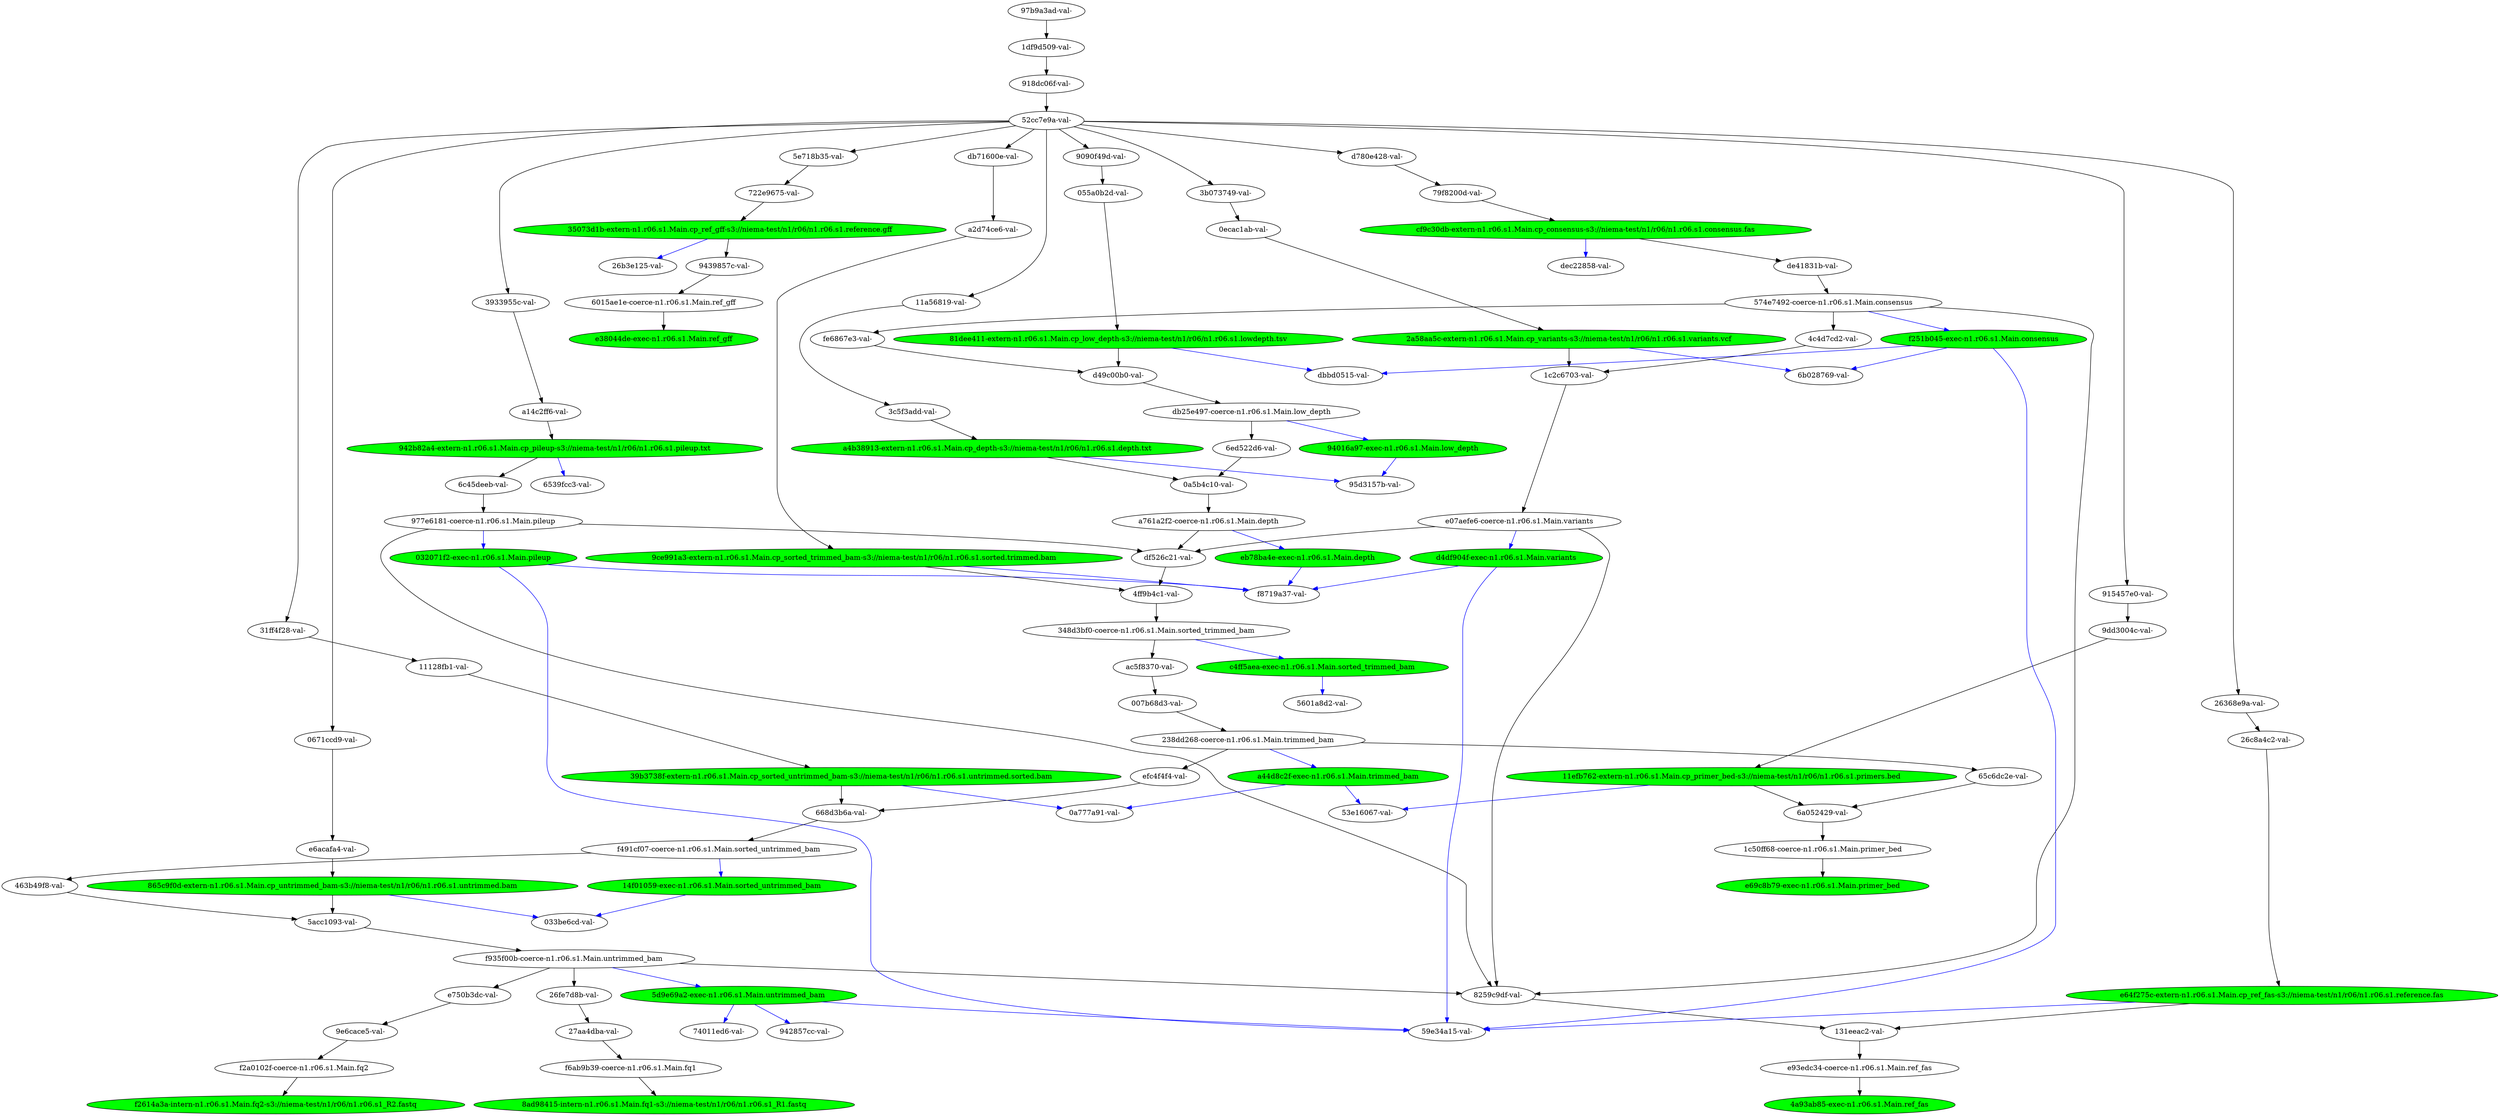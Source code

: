strict digraph "reflow flowgraph sha256:f32a6690681f58aa4a0a7209ab2f254f59ddc4cff2bf8632d2e6a0a38f74bbcb" {
// Node definitions.
"007b68d3-val-";
"032071f2-exec-n1.r06.s1.Main.pileup" [
fillcolor=green
style=filled
];
"033be6cd-val-";
"055a0b2d-val-";
"0671ccd9-val-";
"0a5b4c10-val-";
"0a777a91-val-";
"0ecac1ab-val-";
"11128fb1-val-";
"11a56819-val-";
"11efb762-extern-n1.r06.s1.Main.cp_primer_bed-s3://niema-test/n1/r06/n1.r06.s1.primers.bed" [
fillcolor=green
style=filled
];
"131eeac2-val-";
"14f01059-exec-n1.r06.s1.Main.sorted_untrimmed_bam" [
fillcolor=green
style=filled
];
"1c2c6703-val-";
"1c50ff68-coerce-n1.r06.s1.Main.primer_bed";
"1df9d509-val-";
"238dd268-coerce-n1.r06.s1.Main.trimmed_bam";
"26368e9a-val-";
"26b3e125-val-";
"26c8a4c2-val-";
"26fe7d8b-val-";
"27aa4dba-val-";
"2a58aa5c-extern-n1.r06.s1.Main.cp_variants-s3://niema-test/n1/r06/n1.r06.s1.variants.vcf" [
fillcolor=green
style=filled
];
"31ff4f28-val-";
"348d3bf0-coerce-n1.r06.s1.Main.sorted_trimmed_bam";
"35073d1b-extern-n1.r06.s1.Main.cp_ref_gff-s3://niema-test/n1/r06/n1.r06.s1.reference.gff" [
fillcolor=green
style=filled
];
"3933955c-val-";
"39b3738f-extern-n1.r06.s1.Main.cp_sorted_untrimmed_bam-s3://niema-test/n1/r06/n1.r06.s1.untrimmed.sorted.bam" [
fillcolor=green
style=filled
];
"3b073749-val-";
"3c5f3add-val-";
"463b49f8-val-";
"4a93ab85-exec-n1.r06.s1.Main.ref_fas" [
fillcolor=green
style=filled
];
"4c4d7cd2-val-";
"4ff9b4c1-val-";
"52cc7e9a-val-";
"53e16067-val-";
"5601a8d2-val-";
"574e7492-coerce-n1.r06.s1.Main.consensus";
"59e34a15-val-";
"5acc1093-val-";
"5d9e69a2-exec-n1.r06.s1.Main.untrimmed_bam" [
fillcolor=green
style=filled
];
"5e718b35-val-";
"6015ae1e-coerce-n1.r06.s1.Main.ref_gff";
"6539fcc3-val-";
"65c6dc2e-val-";
"668d3b6a-val-";
"6a052429-val-";
"6b028769-val-";
"6c45deeb-val-";
"6ed522d6-val-";
"722e9675-val-";
"74011ed6-val-";
"79f8200d-val-";
"81dee411-extern-n1.r06.s1.Main.cp_low_depth-s3://niema-test/n1/r06/n1.r06.s1.lowdepth.tsv" [
fillcolor=green
style=filled
];
"8259c9df-val-";
"865c9f0d-extern-n1.r06.s1.Main.cp_untrimmed_bam-s3://niema-test/n1/r06/n1.r06.s1.untrimmed.bam" [
fillcolor=green
style=filled
];
"8ad98415-intern-n1.r06.s1.Main.fq1-s3://niema-test/n1/r06/n1.r06.s1_R1.fastq" [
fillcolor=green
style=filled
];
"9090f49d-val-";
"915457e0-val-";
"918dc06f-val-";
"94016a97-exec-n1.r06.s1.Main.low_depth" [
fillcolor=green
style=filled
];
"942857cc-val-";
"942b82a4-extern-n1.r06.s1.Main.cp_pileup-s3://niema-test/n1/r06/n1.r06.s1.pileup.txt" [
fillcolor=green
style=filled
];
"9439857c-val-";
"95d3157b-val-";
"977e6181-coerce-n1.r06.s1.Main.pileup";
"97b9a3ad-val-";
"9ce991a3-extern-n1.r06.s1.Main.cp_sorted_trimmed_bam-s3://niema-test/n1/r06/n1.r06.s1.sorted.trimmed.bam" [
fillcolor=green
style=filled
];
"9dd3004c-val-";
"9e6cace5-val-";
"a14c2ff6-val-";
"a2d74ce6-val-";
"a44d8c2f-exec-n1.r06.s1.Main.trimmed_bam" [
fillcolor=green
style=filled
];
"a4b38913-extern-n1.r06.s1.Main.cp_depth-s3://niema-test/n1/r06/n1.r06.s1.depth.txt" [
fillcolor=green
style=filled
];
"a761a2f2-coerce-n1.r06.s1.Main.depth";
"ac5f8370-val-";
"c4ff5aea-exec-n1.r06.s1.Main.sorted_trimmed_bam" [
fillcolor=green
style=filled
];
"cf9c30db-extern-n1.r06.s1.Main.cp_consensus-s3://niema-test/n1/r06/n1.r06.s1.consensus.fas" [
fillcolor=green
style=filled
];
"d49c00b0-val-";
"d4df904f-exec-n1.r06.s1.Main.variants" [
fillcolor=green
style=filled
];
"d780e428-val-";
"db25e497-coerce-n1.r06.s1.Main.low_depth";
"db71600e-val-";
"dbbd0515-val-";
"de41831b-val-";
"dec22858-val-";
"df526c21-val-";
"e07aefe6-coerce-n1.r06.s1.Main.variants";
"e38044de-exec-n1.r06.s1.Main.ref_gff" [
fillcolor=green
style=filled
];
"e64f275c-extern-n1.r06.s1.Main.cp_ref_fas-s3://niema-test/n1/r06/n1.r06.s1.reference.fas" [
fillcolor=green
style=filled
];
"e69c8b79-exec-n1.r06.s1.Main.primer_bed" [
fillcolor=green
style=filled
];
"e6acafa4-val-";
"e750b3dc-val-";
"e93edc34-coerce-n1.r06.s1.Main.ref_fas";
"eb78ba4e-exec-n1.r06.s1.Main.depth" [
fillcolor=green
style=filled
];
"efc4f4f4-val-";
"f251b045-exec-n1.r06.s1.Main.consensus" [
fillcolor=green
style=filled
];
"f2614a3a-intern-n1.r06.s1.Main.fq2-s3://niema-test/n1/r06/n1.r06.s1_R2.fastq" [
fillcolor=green
style=filled
];
"f2a0102f-coerce-n1.r06.s1.Main.fq2";
"f491cf07-coerce-n1.r06.s1.Main.sorted_untrimmed_bam";
"f6ab9b39-coerce-n1.r06.s1.Main.fq1";
"f8719a37-val-";
"f935f00b-coerce-n1.r06.s1.Main.untrimmed_bam";
"fe6867e3-val-";

// Edge definitions.
"007b68d3-val-" -> "238dd268-coerce-n1.r06.s1.Main.trimmed_bam" [dynamic=false];
"032071f2-exec-n1.r06.s1.Main.pileup" -> "59e34a15-val-" [
dynamic=true
color=blue
];
"032071f2-exec-n1.r06.s1.Main.pileup" -> "f8719a37-val-" [
dynamic=true
color=blue
];
"055a0b2d-val-" -> "81dee411-extern-n1.r06.s1.Main.cp_low_depth-s3://niema-test/n1/r06/n1.r06.s1.lowdepth.tsv" [dynamic=false];
"0671ccd9-val-" -> "e6acafa4-val-" [dynamic=false];
"0a5b4c10-val-" -> "a761a2f2-coerce-n1.r06.s1.Main.depth" [dynamic=false];
"0ecac1ab-val-" -> "2a58aa5c-extern-n1.r06.s1.Main.cp_variants-s3://niema-test/n1/r06/n1.r06.s1.variants.vcf" [dynamic=false];
"11128fb1-val-" -> "39b3738f-extern-n1.r06.s1.Main.cp_sorted_untrimmed_bam-s3://niema-test/n1/r06/n1.r06.s1.untrimmed.sorted.bam" [dynamic=false];
"11a56819-val-" -> "3c5f3add-val-" [dynamic=false];
"11efb762-extern-n1.r06.s1.Main.cp_primer_bed-s3://niema-test/n1/r06/n1.r06.s1.primers.bed" -> "53e16067-val-" [
dynamic=true
color=blue
];
"11efb762-extern-n1.r06.s1.Main.cp_primer_bed-s3://niema-test/n1/r06/n1.r06.s1.primers.bed" -> "6a052429-val-" [dynamic=false];
"131eeac2-val-" -> "e93edc34-coerce-n1.r06.s1.Main.ref_fas" [dynamic=false];
"14f01059-exec-n1.r06.s1.Main.sorted_untrimmed_bam" -> "033be6cd-val-" [
dynamic=true
color=blue
];
"1c2c6703-val-" -> "e07aefe6-coerce-n1.r06.s1.Main.variants" [dynamic=false];
"1c50ff68-coerce-n1.r06.s1.Main.primer_bed" -> "e69c8b79-exec-n1.r06.s1.Main.primer_bed" [dynamic=false];
"1df9d509-val-" -> "918dc06f-val-" [dynamic=false];
"238dd268-coerce-n1.r06.s1.Main.trimmed_bam" -> "65c6dc2e-val-" [dynamic=false];
"238dd268-coerce-n1.r06.s1.Main.trimmed_bam" -> "a44d8c2f-exec-n1.r06.s1.Main.trimmed_bam" [
dynamic=true
color=blue
];
"238dd268-coerce-n1.r06.s1.Main.trimmed_bam" -> "efc4f4f4-val-" [dynamic=false];
"26368e9a-val-" -> "26c8a4c2-val-" [dynamic=false];
"26c8a4c2-val-" -> "e64f275c-extern-n1.r06.s1.Main.cp_ref_fas-s3://niema-test/n1/r06/n1.r06.s1.reference.fas" [dynamic=false];
"26fe7d8b-val-" -> "27aa4dba-val-" [dynamic=false];
"27aa4dba-val-" -> "f6ab9b39-coerce-n1.r06.s1.Main.fq1" [dynamic=false];
"2a58aa5c-extern-n1.r06.s1.Main.cp_variants-s3://niema-test/n1/r06/n1.r06.s1.variants.vcf" -> "1c2c6703-val-" [dynamic=false];
"2a58aa5c-extern-n1.r06.s1.Main.cp_variants-s3://niema-test/n1/r06/n1.r06.s1.variants.vcf" -> "6b028769-val-" [
dynamic=true
color=blue
];
"31ff4f28-val-" -> "11128fb1-val-" [dynamic=false];
"348d3bf0-coerce-n1.r06.s1.Main.sorted_trimmed_bam" -> "ac5f8370-val-" [dynamic=false];
"348d3bf0-coerce-n1.r06.s1.Main.sorted_trimmed_bam" -> "c4ff5aea-exec-n1.r06.s1.Main.sorted_trimmed_bam" [
dynamic=true
color=blue
];
"35073d1b-extern-n1.r06.s1.Main.cp_ref_gff-s3://niema-test/n1/r06/n1.r06.s1.reference.gff" -> "26b3e125-val-" [
dynamic=true
color=blue
];
"35073d1b-extern-n1.r06.s1.Main.cp_ref_gff-s3://niema-test/n1/r06/n1.r06.s1.reference.gff" -> "9439857c-val-" [dynamic=false];
"3933955c-val-" -> "a14c2ff6-val-" [dynamic=false];
"39b3738f-extern-n1.r06.s1.Main.cp_sorted_untrimmed_bam-s3://niema-test/n1/r06/n1.r06.s1.untrimmed.sorted.bam" -> "0a777a91-val-" [
dynamic=true
color=blue
];
"39b3738f-extern-n1.r06.s1.Main.cp_sorted_untrimmed_bam-s3://niema-test/n1/r06/n1.r06.s1.untrimmed.sorted.bam" -> "668d3b6a-val-" [dynamic=false];
"3b073749-val-" -> "0ecac1ab-val-" [dynamic=false];
"3c5f3add-val-" -> "a4b38913-extern-n1.r06.s1.Main.cp_depth-s3://niema-test/n1/r06/n1.r06.s1.depth.txt" [dynamic=false];
"463b49f8-val-" -> "5acc1093-val-" [dynamic=false];
"4c4d7cd2-val-" -> "1c2c6703-val-" [dynamic=false];
"4ff9b4c1-val-" -> "348d3bf0-coerce-n1.r06.s1.Main.sorted_trimmed_bam" [dynamic=false];
"52cc7e9a-val-" -> "0671ccd9-val-" [dynamic=false];
"52cc7e9a-val-" -> "11a56819-val-" [dynamic=false];
"52cc7e9a-val-" -> "26368e9a-val-" [dynamic=false];
"52cc7e9a-val-" -> "31ff4f28-val-" [dynamic=false];
"52cc7e9a-val-" -> "3933955c-val-" [dynamic=false];
"52cc7e9a-val-" -> "3b073749-val-" [dynamic=false];
"52cc7e9a-val-" -> "5e718b35-val-" [dynamic=false];
"52cc7e9a-val-" -> "9090f49d-val-" [dynamic=false];
"52cc7e9a-val-" -> "915457e0-val-" [dynamic=false];
"52cc7e9a-val-" -> "d780e428-val-" [dynamic=false];
"52cc7e9a-val-" -> "db71600e-val-" [dynamic=false];
"574e7492-coerce-n1.r06.s1.Main.consensus" -> "4c4d7cd2-val-" [dynamic=false];
"574e7492-coerce-n1.r06.s1.Main.consensus" -> "8259c9df-val-" [dynamic=false];
"574e7492-coerce-n1.r06.s1.Main.consensus" -> "f251b045-exec-n1.r06.s1.Main.consensus" [
dynamic=true
color=blue
];
"574e7492-coerce-n1.r06.s1.Main.consensus" -> "fe6867e3-val-" [dynamic=false];
"5acc1093-val-" -> "f935f00b-coerce-n1.r06.s1.Main.untrimmed_bam" [dynamic=false];
"5d9e69a2-exec-n1.r06.s1.Main.untrimmed_bam" -> "59e34a15-val-" [
dynamic=true
color=blue
];
"5d9e69a2-exec-n1.r06.s1.Main.untrimmed_bam" -> "74011ed6-val-" [
dynamic=true
color=blue
];
"5d9e69a2-exec-n1.r06.s1.Main.untrimmed_bam" -> "942857cc-val-" [
dynamic=true
color=blue
];
"5e718b35-val-" -> "722e9675-val-" [dynamic=false];
"6015ae1e-coerce-n1.r06.s1.Main.ref_gff" -> "e38044de-exec-n1.r06.s1.Main.ref_gff" [dynamic=false];
"65c6dc2e-val-" -> "6a052429-val-" [dynamic=false];
"668d3b6a-val-" -> "f491cf07-coerce-n1.r06.s1.Main.sorted_untrimmed_bam" [dynamic=false];
"6a052429-val-" -> "1c50ff68-coerce-n1.r06.s1.Main.primer_bed" [dynamic=false];
"6c45deeb-val-" -> "977e6181-coerce-n1.r06.s1.Main.pileup" [dynamic=false];
"6ed522d6-val-" -> "0a5b4c10-val-" [dynamic=false];
"722e9675-val-" -> "35073d1b-extern-n1.r06.s1.Main.cp_ref_gff-s3://niema-test/n1/r06/n1.r06.s1.reference.gff" [dynamic=false];
"79f8200d-val-" -> "cf9c30db-extern-n1.r06.s1.Main.cp_consensus-s3://niema-test/n1/r06/n1.r06.s1.consensus.fas" [dynamic=false];
"81dee411-extern-n1.r06.s1.Main.cp_low_depth-s3://niema-test/n1/r06/n1.r06.s1.lowdepth.tsv" -> "d49c00b0-val-" [dynamic=false];
"81dee411-extern-n1.r06.s1.Main.cp_low_depth-s3://niema-test/n1/r06/n1.r06.s1.lowdepth.tsv" -> "dbbd0515-val-" [
dynamic=true
color=blue
];
"8259c9df-val-" -> "131eeac2-val-" [dynamic=false];
"865c9f0d-extern-n1.r06.s1.Main.cp_untrimmed_bam-s3://niema-test/n1/r06/n1.r06.s1.untrimmed.bam" -> "033be6cd-val-" [
dynamic=true
color=blue
];
"865c9f0d-extern-n1.r06.s1.Main.cp_untrimmed_bam-s3://niema-test/n1/r06/n1.r06.s1.untrimmed.bam" -> "5acc1093-val-" [dynamic=false];
"9090f49d-val-" -> "055a0b2d-val-" [dynamic=false];
"915457e0-val-" -> "9dd3004c-val-" [dynamic=false];
"918dc06f-val-" -> "52cc7e9a-val-" [dynamic=false];
"94016a97-exec-n1.r06.s1.Main.low_depth" -> "95d3157b-val-" [
dynamic=true
color=blue
];
"942b82a4-extern-n1.r06.s1.Main.cp_pileup-s3://niema-test/n1/r06/n1.r06.s1.pileup.txt" -> "6539fcc3-val-" [
dynamic=true
color=blue
];
"942b82a4-extern-n1.r06.s1.Main.cp_pileup-s3://niema-test/n1/r06/n1.r06.s1.pileup.txt" -> "6c45deeb-val-" [dynamic=false];
"9439857c-val-" -> "6015ae1e-coerce-n1.r06.s1.Main.ref_gff" [dynamic=false];
"977e6181-coerce-n1.r06.s1.Main.pileup" -> "032071f2-exec-n1.r06.s1.Main.pileup" [
dynamic=true
color=blue
];
"977e6181-coerce-n1.r06.s1.Main.pileup" -> "8259c9df-val-" [dynamic=false];
"977e6181-coerce-n1.r06.s1.Main.pileup" -> "df526c21-val-" [dynamic=false];
"97b9a3ad-val-" -> "1df9d509-val-" [dynamic=false];
"9ce991a3-extern-n1.r06.s1.Main.cp_sorted_trimmed_bam-s3://niema-test/n1/r06/n1.r06.s1.sorted.trimmed.bam" -> "4ff9b4c1-val-" [dynamic=false];
"9ce991a3-extern-n1.r06.s1.Main.cp_sorted_trimmed_bam-s3://niema-test/n1/r06/n1.r06.s1.sorted.trimmed.bam" -> "f8719a37-val-" [
dynamic=true
color=blue
];
"9dd3004c-val-" -> "11efb762-extern-n1.r06.s1.Main.cp_primer_bed-s3://niema-test/n1/r06/n1.r06.s1.primers.bed" [dynamic=false];
"9e6cace5-val-" -> "f2a0102f-coerce-n1.r06.s1.Main.fq2" [dynamic=false];
"a14c2ff6-val-" -> "942b82a4-extern-n1.r06.s1.Main.cp_pileup-s3://niema-test/n1/r06/n1.r06.s1.pileup.txt" [dynamic=false];
"a2d74ce6-val-" -> "9ce991a3-extern-n1.r06.s1.Main.cp_sorted_trimmed_bam-s3://niema-test/n1/r06/n1.r06.s1.sorted.trimmed.bam" [dynamic=false];
"a44d8c2f-exec-n1.r06.s1.Main.trimmed_bam" -> "0a777a91-val-" [
dynamic=true
color=blue
];
"a44d8c2f-exec-n1.r06.s1.Main.trimmed_bam" -> "53e16067-val-" [
dynamic=true
color=blue
];
"a4b38913-extern-n1.r06.s1.Main.cp_depth-s3://niema-test/n1/r06/n1.r06.s1.depth.txt" -> "0a5b4c10-val-" [dynamic=false];
"a4b38913-extern-n1.r06.s1.Main.cp_depth-s3://niema-test/n1/r06/n1.r06.s1.depth.txt" -> "95d3157b-val-" [
dynamic=true
color=blue
];
"a761a2f2-coerce-n1.r06.s1.Main.depth" -> "df526c21-val-" [dynamic=false];
"a761a2f2-coerce-n1.r06.s1.Main.depth" -> "eb78ba4e-exec-n1.r06.s1.Main.depth" [
dynamic=true
color=blue
];
"ac5f8370-val-" -> "007b68d3-val-" [dynamic=false];
"c4ff5aea-exec-n1.r06.s1.Main.sorted_trimmed_bam" -> "5601a8d2-val-" [
dynamic=true
color=blue
];
"cf9c30db-extern-n1.r06.s1.Main.cp_consensus-s3://niema-test/n1/r06/n1.r06.s1.consensus.fas" -> "de41831b-val-" [dynamic=false];
"cf9c30db-extern-n1.r06.s1.Main.cp_consensus-s3://niema-test/n1/r06/n1.r06.s1.consensus.fas" -> "dec22858-val-" [
dynamic=true
color=blue
];
"d49c00b0-val-" -> "db25e497-coerce-n1.r06.s1.Main.low_depth" [dynamic=false];
"d4df904f-exec-n1.r06.s1.Main.variants" -> "59e34a15-val-" [
dynamic=true
color=blue
];
"d4df904f-exec-n1.r06.s1.Main.variants" -> "f8719a37-val-" [
dynamic=true
color=blue
];
"d780e428-val-" -> "79f8200d-val-" [dynamic=false];
"db25e497-coerce-n1.r06.s1.Main.low_depth" -> "6ed522d6-val-" [dynamic=false];
"db25e497-coerce-n1.r06.s1.Main.low_depth" -> "94016a97-exec-n1.r06.s1.Main.low_depth" [
dynamic=true
color=blue
];
"db71600e-val-" -> "a2d74ce6-val-" [dynamic=false];
"de41831b-val-" -> "574e7492-coerce-n1.r06.s1.Main.consensus" [dynamic=false];
"df526c21-val-" -> "4ff9b4c1-val-" [dynamic=false];
"e07aefe6-coerce-n1.r06.s1.Main.variants" -> "8259c9df-val-" [dynamic=false];
"e07aefe6-coerce-n1.r06.s1.Main.variants" -> "d4df904f-exec-n1.r06.s1.Main.variants" [
dynamic=true
color=blue
];
"e07aefe6-coerce-n1.r06.s1.Main.variants" -> "df526c21-val-" [dynamic=false];
"e64f275c-extern-n1.r06.s1.Main.cp_ref_fas-s3://niema-test/n1/r06/n1.r06.s1.reference.fas" -> "131eeac2-val-" [dynamic=false];
"e64f275c-extern-n1.r06.s1.Main.cp_ref_fas-s3://niema-test/n1/r06/n1.r06.s1.reference.fas" -> "59e34a15-val-" [
dynamic=true
color=blue
];
"e6acafa4-val-" -> "865c9f0d-extern-n1.r06.s1.Main.cp_untrimmed_bam-s3://niema-test/n1/r06/n1.r06.s1.untrimmed.bam" [dynamic=false];
"e750b3dc-val-" -> "9e6cace5-val-" [dynamic=false];
"e93edc34-coerce-n1.r06.s1.Main.ref_fas" -> "4a93ab85-exec-n1.r06.s1.Main.ref_fas" [dynamic=false];
"eb78ba4e-exec-n1.r06.s1.Main.depth" -> "f8719a37-val-" [
dynamic=true
color=blue
];
"efc4f4f4-val-" -> "668d3b6a-val-" [dynamic=false];
"f251b045-exec-n1.r06.s1.Main.consensus" -> "59e34a15-val-" [
dynamic=true
color=blue
];
"f251b045-exec-n1.r06.s1.Main.consensus" -> "6b028769-val-" [
dynamic=true
color=blue
];
"f251b045-exec-n1.r06.s1.Main.consensus" -> "dbbd0515-val-" [
dynamic=true
color=blue
];
"f2a0102f-coerce-n1.r06.s1.Main.fq2" -> "f2614a3a-intern-n1.r06.s1.Main.fq2-s3://niema-test/n1/r06/n1.r06.s1_R2.fastq" [dynamic=false];
"f491cf07-coerce-n1.r06.s1.Main.sorted_untrimmed_bam" -> "14f01059-exec-n1.r06.s1.Main.sorted_untrimmed_bam" [
dynamic=true
color=blue
];
"f491cf07-coerce-n1.r06.s1.Main.sorted_untrimmed_bam" -> "463b49f8-val-" [dynamic=false];
"f6ab9b39-coerce-n1.r06.s1.Main.fq1" -> "8ad98415-intern-n1.r06.s1.Main.fq1-s3://niema-test/n1/r06/n1.r06.s1_R1.fastq" [dynamic=false];
"f935f00b-coerce-n1.r06.s1.Main.untrimmed_bam" -> "26fe7d8b-val-" [dynamic=false];
"f935f00b-coerce-n1.r06.s1.Main.untrimmed_bam" -> "5d9e69a2-exec-n1.r06.s1.Main.untrimmed_bam" [
dynamic=true
color=blue
];
"f935f00b-coerce-n1.r06.s1.Main.untrimmed_bam" -> "8259c9df-val-" [dynamic=false];
"f935f00b-coerce-n1.r06.s1.Main.untrimmed_bam" -> "e750b3dc-val-" [dynamic=false];
"fe6867e3-val-" -> "d49c00b0-val-" [dynamic=false];
}